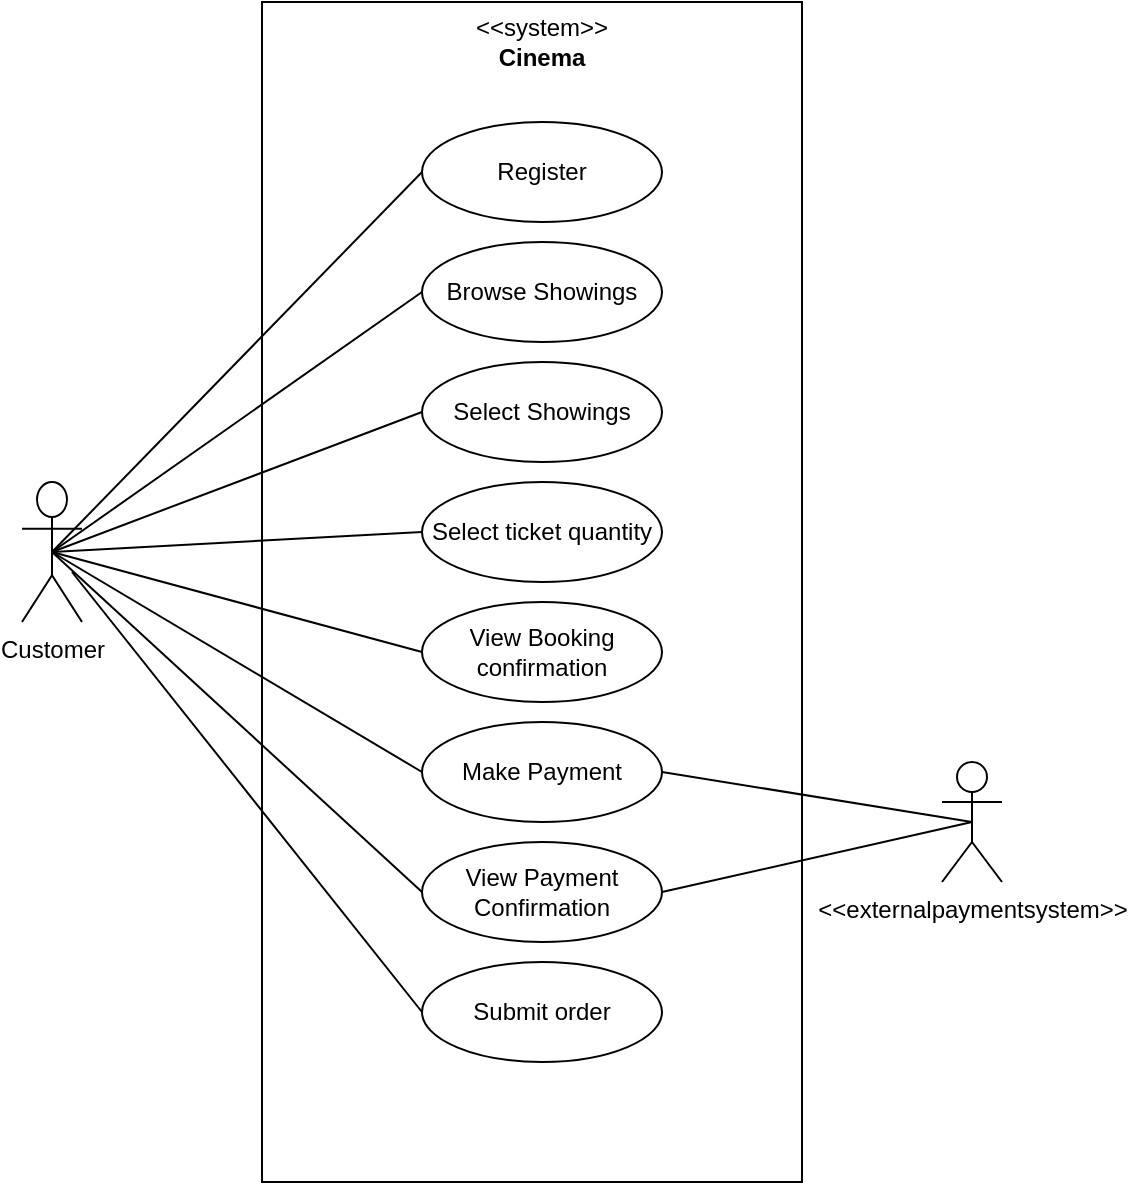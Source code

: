 <mxfile version="10.6.0" type="github"><diagram id="O6B1gIMVbhud4qe_swnY" name="Page-1"><mxGraphModel dx="1394" dy="1916" grid="1" gridSize="10" guides="1" tooltips="1" connect="1" arrows="1" fold="1" page="1" pageScale="1" pageWidth="827" pageHeight="1169" math="0" shadow="0"><root><mxCell id="0"/><mxCell id="1" parent="0"/><mxCell id="jK2_2MrHvaP_Rp2RbRlO-12" value="" style="rounded=0;whiteSpace=wrap;html=1;" vertex="1" parent="1"><mxGeometry x="280" y="-20" width="270" height="590" as="geometry"/></mxCell><mxCell id="jK2_2MrHvaP_Rp2RbRlO-1" value="Register" style="ellipse;whiteSpace=wrap;html=1;" vertex="1" parent="1"><mxGeometry x="360" y="40" width="120" height="50" as="geometry"/></mxCell><mxCell id="jK2_2MrHvaP_Rp2RbRlO-2" value="Browse Showings" style="ellipse;whiteSpace=wrap;html=1;" vertex="1" parent="1"><mxGeometry x="360" y="100" width="120" height="50" as="geometry"/></mxCell><mxCell id="jK2_2MrHvaP_Rp2RbRlO-3" value="Select Showings" style="ellipse;whiteSpace=wrap;html=1;" vertex="1" parent="1"><mxGeometry x="360" y="160" width="120" height="50" as="geometry"/></mxCell><mxCell id="jK2_2MrHvaP_Rp2RbRlO-4" value="Select ticket quantity" style="ellipse;whiteSpace=wrap;html=1;" vertex="1" parent="1"><mxGeometry x="360" y="220" width="120" height="50" as="geometry"/></mxCell><mxCell id="jK2_2MrHvaP_Rp2RbRlO-7" value="View Booking confirmation" style="ellipse;whiteSpace=wrap;html=1;" vertex="1" parent="1"><mxGeometry x="360" y="280" width="120" height="50" as="geometry"/></mxCell><mxCell id="jK2_2MrHvaP_Rp2RbRlO-8" value="Make Payment" style="ellipse;whiteSpace=wrap;html=1;" vertex="1" parent="1"><mxGeometry x="360" y="340" width="120" height="50" as="geometry"/></mxCell><mxCell id="jK2_2MrHvaP_Rp2RbRlO-9" value="View Payment Confirmation&lt;br&gt;" style="ellipse;whiteSpace=wrap;html=1;" vertex="1" parent="1"><mxGeometry x="360" y="400" width="120" height="50" as="geometry"/></mxCell><mxCell id="jK2_2MrHvaP_Rp2RbRlO-10" value="Submit order&lt;br&gt;" style="ellipse;whiteSpace=wrap;html=1;" vertex="1" parent="1"><mxGeometry x="360" y="460" width="120" height="50" as="geometry"/></mxCell><mxCell id="jK2_2MrHvaP_Rp2RbRlO-13" value="Customer" style="shape=umlActor;verticalLabelPosition=bottom;labelBackgroundColor=#ffffff;verticalAlign=top;html=1;outlineConnect=0;" vertex="1" parent="1"><mxGeometry x="160" y="220" width="30" height="70" as="geometry"/></mxCell><mxCell id="jK2_2MrHvaP_Rp2RbRlO-14" value="&amp;lt;&amp;lt;externalpaymentsystem&amp;gt;&amp;gt;" style="shape=umlActor;verticalLabelPosition=bottom;labelBackgroundColor=#ffffff;verticalAlign=top;html=1;outlineConnect=0;" vertex="1" parent="1"><mxGeometry x="620" y="360" width="30" height="60" as="geometry"/></mxCell><mxCell id="jK2_2MrHvaP_Rp2RbRlO-15" value="" style="endArrow=none;html=1;exitX=0.5;exitY=0.5;exitDx=0;exitDy=0;exitPerimeter=0;entryX=0;entryY=0.5;entryDx=0;entryDy=0;" edge="1" parent="1" source="jK2_2MrHvaP_Rp2RbRlO-13" target="jK2_2MrHvaP_Rp2RbRlO-1"><mxGeometry width="50" height="50" relative="1" as="geometry"><mxPoint x="240" y="290" as="sourcePoint"/><mxPoint x="290" y="240" as="targetPoint"/></mxGeometry></mxCell><mxCell id="jK2_2MrHvaP_Rp2RbRlO-16" value="" style="endArrow=none;html=1;exitX=0.5;exitY=0.5;exitDx=0;exitDy=0;exitPerimeter=0;entryX=0;entryY=0.5;entryDx=0;entryDy=0;" edge="1" parent="1" source="jK2_2MrHvaP_Rp2RbRlO-13" target="jK2_2MrHvaP_Rp2RbRlO-2"><mxGeometry width="50" height="50" relative="1" as="geometry"><mxPoint x="185" y="265" as="sourcePoint"/><mxPoint x="370" y="75" as="targetPoint"/></mxGeometry></mxCell><mxCell id="jK2_2MrHvaP_Rp2RbRlO-17" value="" style="endArrow=none;html=1;exitX=0.5;exitY=0.5;exitDx=0;exitDy=0;exitPerimeter=0;entryX=0;entryY=0.5;entryDx=0;entryDy=0;" edge="1" parent="1" source="jK2_2MrHvaP_Rp2RbRlO-13" target="jK2_2MrHvaP_Rp2RbRlO-3"><mxGeometry width="50" height="50" relative="1" as="geometry"><mxPoint x="185" y="265" as="sourcePoint"/><mxPoint x="370" y="135" as="targetPoint"/></mxGeometry></mxCell><mxCell id="jK2_2MrHvaP_Rp2RbRlO-18" value="" style="endArrow=none;html=1;exitX=0.5;exitY=0.5;exitDx=0;exitDy=0;exitPerimeter=0;entryX=0;entryY=0.5;entryDx=0;entryDy=0;" edge="1" parent="1" source="jK2_2MrHvaP_Rp2RbRlO-13" target="jK2_2MrHvaP_Rp2RbRlO-4"><mxGeometry width="50" height="50" relative="1" as="geometry"><mxPoint x="185" y="265" as="sourcePoint"/><mxPoint x="370" y="195" as="targetPoint"/></mxGeometry></mxCell><mxCell id="jK2_2MrHvaP_Rp2RbRlO-19" value="" style="endArrow=none;html=1;exitX=0.5;exitY=0.5;exitDx=0;exitDy=0;exitPerimeter=0;entryX=0;entryY=0.5;entryDx=0;entryDy=0;" edge="1" parent="1" source="jK2_2MrHvaP_Rp2RbRlO-13" target="jK2_2MrHvaP_Rp2RbRlO-7"><mxGeometry width="50" height="50" relative="1" as="geometry"><mxPoint x="185" y="265" as="sourcePoint"/><mxPoint x="370" y="255" as="targetPoint"/></mxGeometry></mxCell><mxCell id="jK2_2MrHvaP_Rp2RbRlO-20" value="" style="endArrow=none;html=1;exitX=0.5;exitY=0.5;exitDx=0;exitDy=0;exitPerimeter=0;entryX=0;entryY=0.5;entryDx=0;entryDy=0;" edge="1" parent="1" source="jK2_2MrHvaP_Rp2RbRlO-13" target="jK2_2MrHvaP_Rp2RbRlO-8"><mxGeometry width="50" height="50" relative="1" as="geometry"><mxPoint x="185" y="265" as="sourcePoint"/><mxPoint x="370" y="315" as="targetPoint"/></mxGeometry></mxCell><mxCell id="jK2_2MrHvaP_Rp2RbRlO-21" value="" style="endArrow=none;html=1;exitX=0.5;exitY=0.5;exitDx=0;exitDy=0;exitPerimeter=0;entryX=0;entryY=0.5;entryDx=0;entryDy=0;" edge="1" parent="1" source="jK2_2MrHvaP_Rp2RbRlO-13" target="jK2_2MrHvaP_Rp2RbRlO-9"><mxGeometry width="50" height="50" relative="1" as="geometry"><mxPoint x="185" y="265" as="sourcePoint"/><mxPoint x="370" y="375" as="targetPoint"/></mxGeometry></mxCell><mxCell id="jK2_2MrHvaP_Rp2RbRlO-22" value="" style="endArrow=none;html=1;exitX=0.5;exitY=0.5;exitDx=0;exitDy=0;exitPerimeter=0;entryX=0;entryY=0.5;entryDx=0;entryDy=0;" edge="1" parent="1" target="jK2_2MrHvaP_Rp2RbRlO-10"><mxGeometry width="50" height="50" relative="1" as="geometry"><mxPoint x="185" y="265" as="sourcePoint"/><mxPoint x="370" y="435" as="targetPoint"/></mxGeometry></mxCell><mxCell id="jK2_2MrHvaP_Rp2RbRlO-23" value="" style="endArrow=none;html=1;exitX=1;exitY=0.5;exitDx=0;exitDy=0;entryX=0.5;entryY=0.5;entryDx=0;entryDy=0;entryPerimeter=0;" edge="1" parent="1" source="jK2_2MrHvaP_Rp2RbRlO-8" target="jK2_2MrHvaP_Rp2RbRlO-14"><mxGeometry width="50" height="50" relative="1" as="geometry"><mxPoint x="540" y="360" as="sourcePoint"/><mxPoint x="590" y="310" as="targetPoint"/></mxGeometry></mxCell><mxCell id="jK2_2MrHvaP_Rp2RbRlO-24" value="" style="endArrow=none;html=1;exitX=1;exitY=0.5;exitDx=0;exitDy=0;entryX=0.5;entryY=0.5;entryDx=0;entryDy=0;entryPerimeter=0;" edge="1" parent="1" source="jK2_2MrHvaP_Rp2RbRlO-9" target="jK2_2MrHvaP_Rp2RbRlO-14"><mxGeometry width="50" height="50" relative="1" as="geometry"><mxPoint x="490" y="375" as="sourcePoint"/><mxPoint x="805" y="280" as="targetPoint"/></mxGeometry></mxCell><mxCell id="jK2_2MrHvaP_Rp2RbRlO-25" value="&amp;lt;&amp;lt;system&amp;gt;&amp;gt;&lt;br&gt;&lt;b&gt;Cinema&lt;/b&gt;&lt;br&gt;" style="text;html=1;strokeColor=none;fillColor=none;align=center;verticalAlign=middle;whiteSpace=wrap;rounded=0;" vertex="1" parent="1"><mxGeometry x="325" y="-10" width="190" height="20" as="geometry"/></mxCell></root></mxGraphModel></diagram></mxfile>